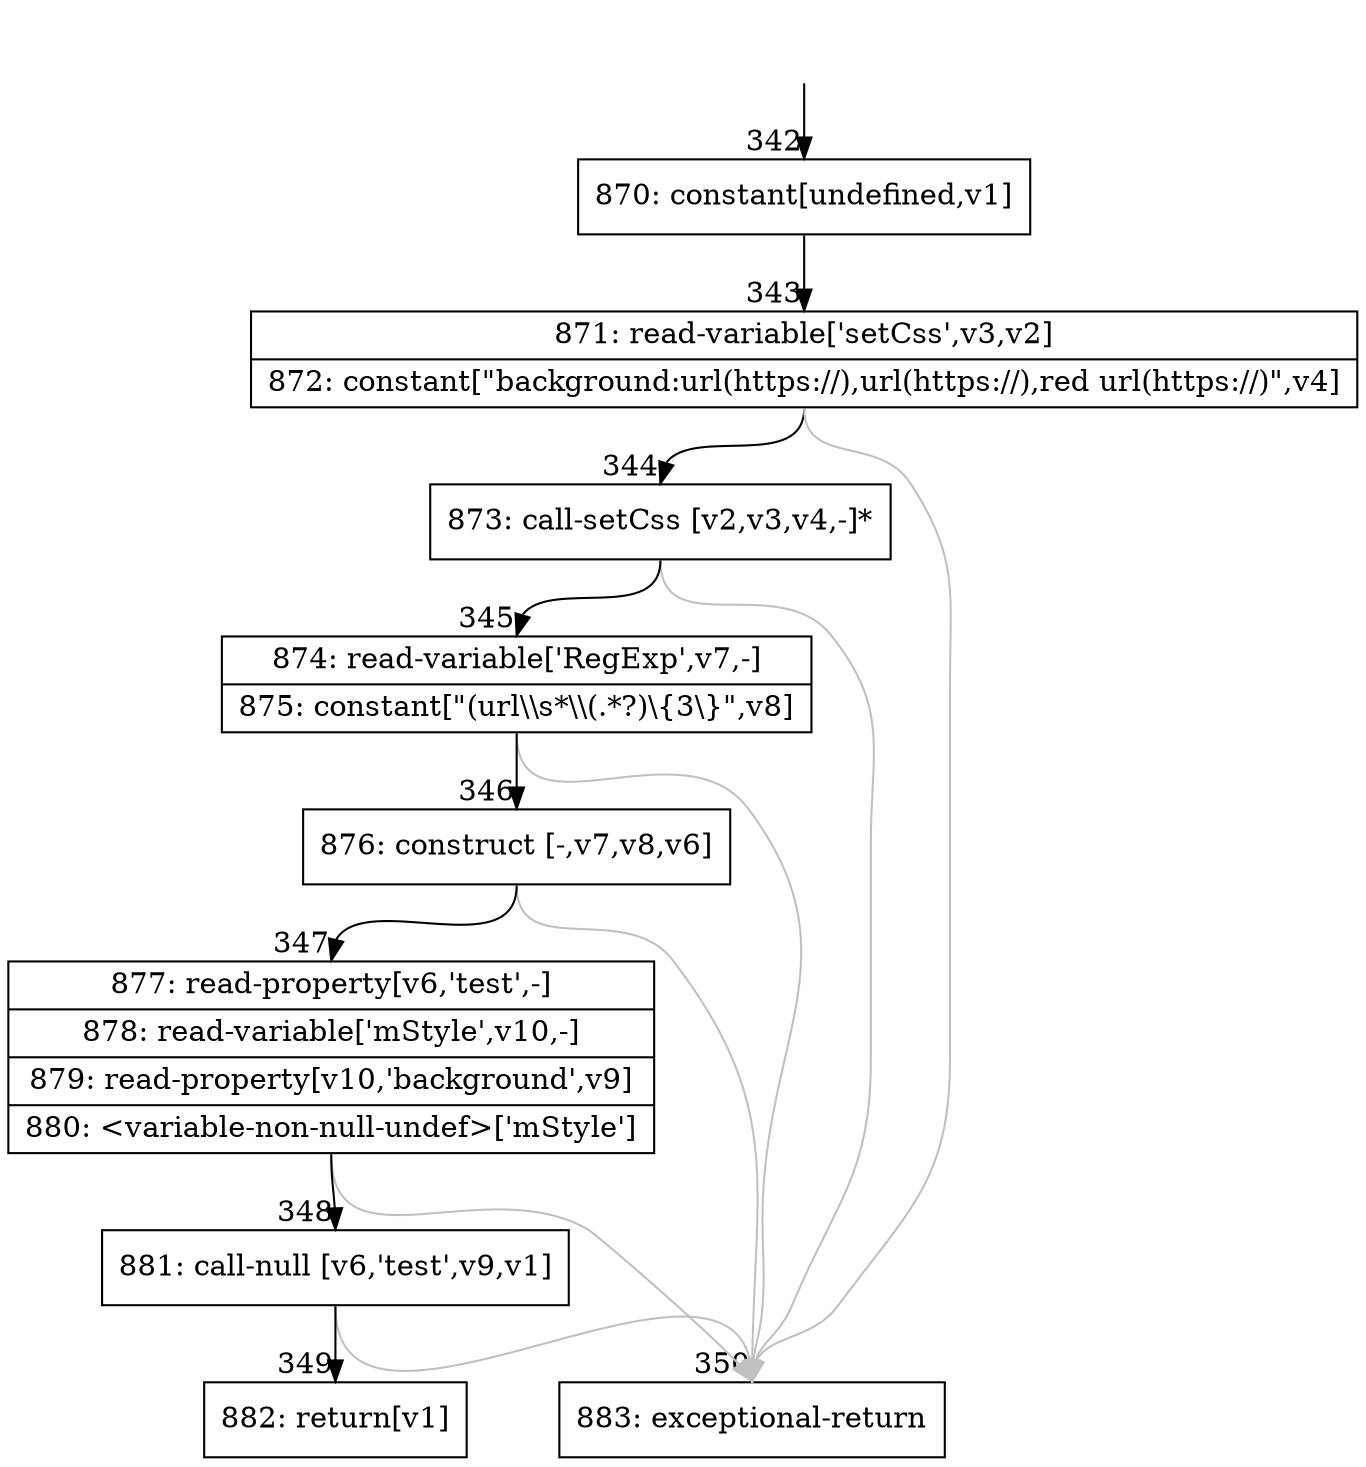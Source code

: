 digraph {
rankdir="TD"
BB_entry35[shape=none,label=""];
BB_entry35 -> BB342 [tailport=s, headport=n, headlabel="    342"]
BB342 [shape=record label="{870: constant[undefined,v1]}" ] 
BB342 -> BB343 [tailport=s, headport=n, headlabel="      343"]
BB343 [shape=record label="{871: read-variable['setCss',v3,v2]|872: constant[\"background:url(https://),url(https://),red url(https://)\",v4]}" ] 
BB343 -> BB344 [tailport=s, headport=n, headlabel="      344"]
BB343 -> BB350 [tailport=s, headport=n, color=gray, headlabel="      350"]
BB344 [shape=record label="{873: call-setCss [v2,v3,v4,-]*}" ] 
BB344 -> BB345 [tailport=s, headport=n, headlabel="      345"]
BB344 -> BB350 [tailport=s, headport=n, color=gray]
BB345 [shape=record label="{874: read-variable['RegExp',v7,-]|875: constant[\"(url\\\\s*\\\\(.*?)\\\{3\\\}\",v8]}" ] 
BB345 -> BB346 [tailport=s, headport=n, headlabel="      346"]
BB345 -> BB350 [tailport=s, headport=n, color=gray]
BB346 [shape=record label="{876: construct [-,v7,v8,v6]}" ] 
BB346 -> BB347 [tailport=s, headport=n, headlabel="      347"]
BB346 -> BB350 [tailport=s, headport=n, color=gray]
BB347 [shape=record label="{877: read-property[v6,'test',-]|878: read-variable['mStyle',v10,-]|879: read-property[v10,'background',v9]|880: \<variable-non-null-undef\>['mStyle']}" ] 
BB347 -> BB348 [tailport=s, headport=n, headlabel="      348"]
BB347 -> BB350 [tailport=s, headport=n, color=gray]
BB348 [shape=record label="{881: call-null [v6,'test',v9,v1]}" ] 
BB348 -> BB349 [tailport=s, headport=n, headlabel="      349"]
BB348 -> BB350 [tailport=s, headport=n, color=gray]
BB349 [shape=record label="{882: return[v1]}" ] 
BB350 [shape=record label="{883: exceptional-return}" ] 
//#$~ 343
}
